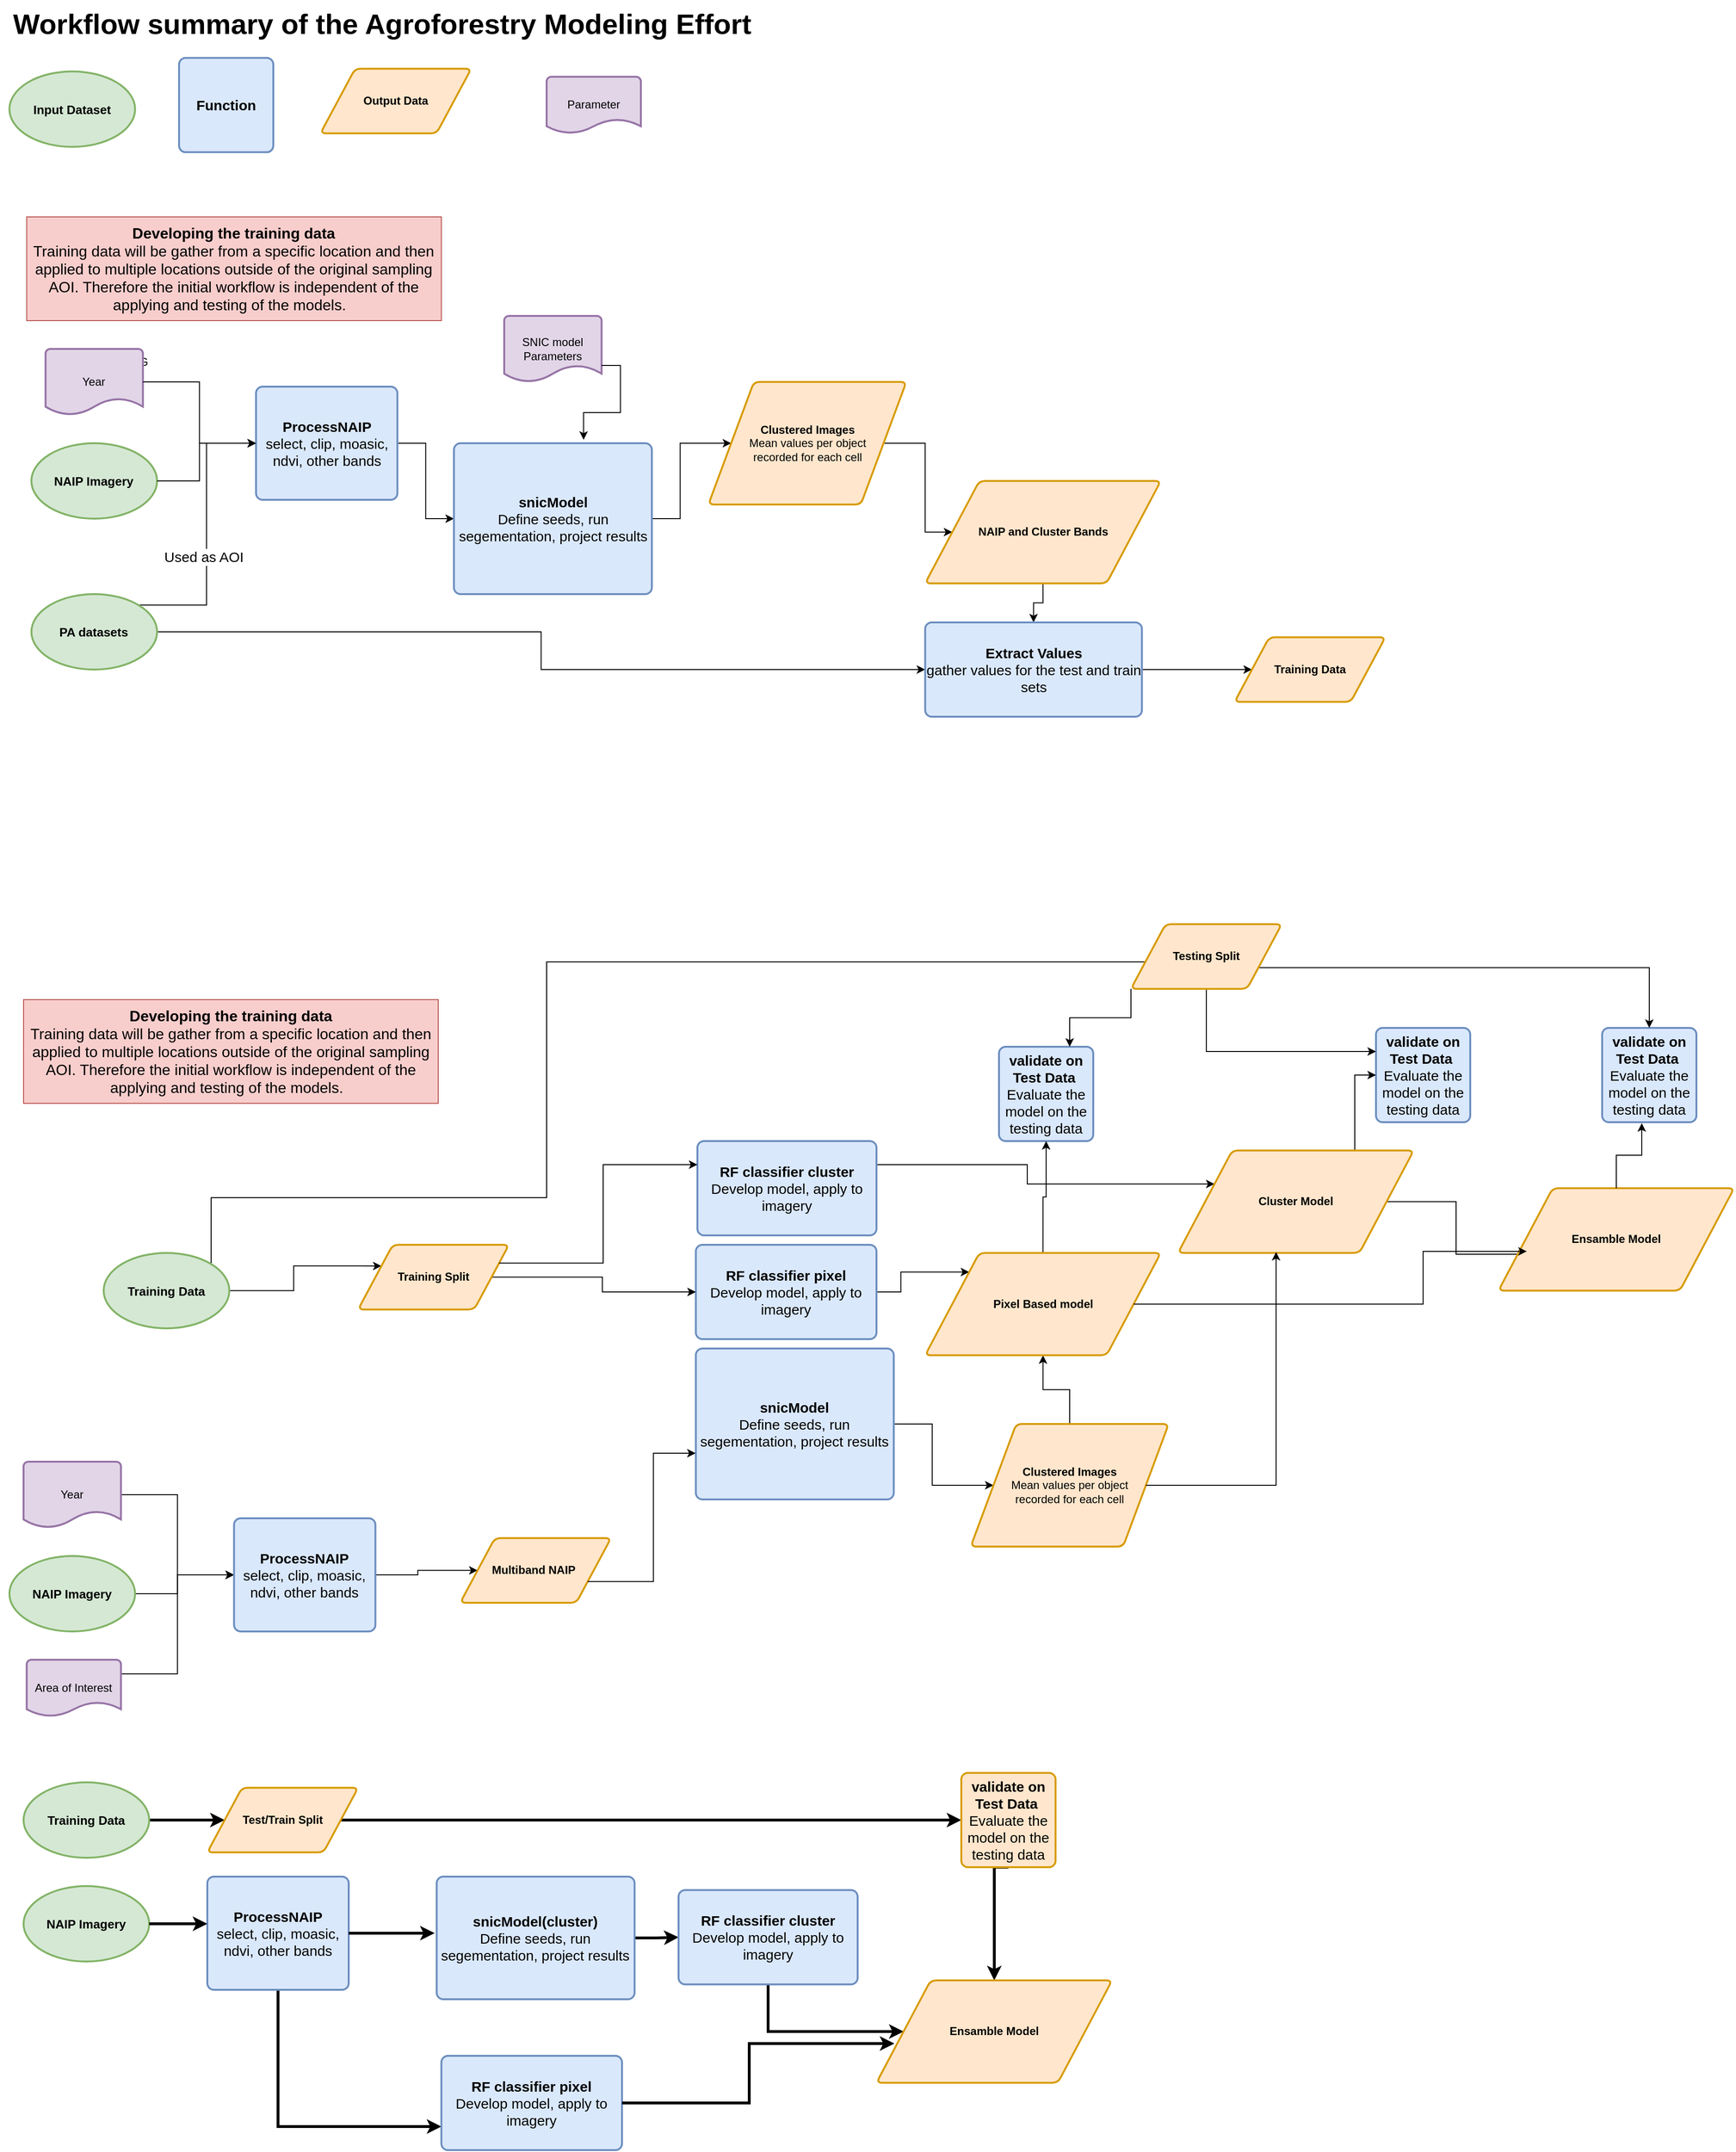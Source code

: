 <mxfile version="22.1.2" type="device">
  <diagram name="Page-1" id="ru0vsOrcMmmFmGAPN0gL">
    <mxGraphModel dx="2954" dy="1204" grid="1" gridSize="10" guides="1" tooltips="1" connect="1" arrows="1" fold="1" page="1" pageScale="1" pageWidth="1700" pageHeight="1100" math="0" shadow="0">
      <root>
        <mxCell id="0" />
        <mxCell id="1" parent="0" />
        <mxCell id="_angMufh-uXH8s0b8wE8-1" value="Input Dataset" style="strokeWidth=2;html=1;shape=mxgraph.flowchart.start_1;whiteSpace=wrap;fontSize=13;fontStyle=1;fillColor=#d5e8d4;strokeColor=#82b366;" parent="1" vertex="1">
          <mxGeometry x="30" y="115.72" width="133.33" height="80" as="geometry" />
        </mxCell>
        <mxCell id="_angMufh-uXH8s0b8wE8-2" value="&lt;b style=&quot;font-size: 30px;&quot;&gt;Workflow summary of the Agroforestry Modeling Effort&lt;br&gt;&lt;/b&gt;" style="text;html=1;align=center;verticalAlign=middle;resizable=0;points=[];autosize=1;strokeColor=none;fillColor=none;" parent="1" vertex="1">
          <mxGeometry x="20" y="40" width="810" height="50" as="geometry" />
        </mxCell>
        <mxCell id="_angMufh-uXH8s0b8wE8-4" value="Output Data&lt;br&gt;" style="shape=parallelogram;html=1;strokeWidth=2;perimeter=parallelogramPerimeter;whiteSpace=wrap;rounded=1;arcSize=12;size=0.23;fontStyle=1;fillColor=#ffe6cc;strokeColor=#d79b00;" parent="1" vertex="1">
          <mxGeometry x="360" y="112.86" width="160" height="68.57" as="geometry" />
        </mxCell>
        <mxCell id="_angMufh-uXH8s0b8wE8-6" value="&lt;b&gt;&lt;font style=&quot;font-size: 15px;&quot;&gt;Function&lt;/font&gt;&lt;/b&gt;" style="rounded=1;whiteSpace=wrap;html=1;absoluteArcSize=1;arcSize=14;strokeWidth=2;fillColor=#dae8fc;strokeColor=#6c8ebf;" parent="1" vertex="1">
          <mxGeometry x="210" y="101.43" width="100" height="100" as="geometry" />
        </mxCell>
        <mxCell id="_angMufh-uXH8s0b8wE8-9" value="Parameter" style="strokeWidth=2;html=1;shape=mxgraph.flowchart.document2;whiteSpace=wrap;size=0.25;fillColor=#e1d5e7;strokeColor=#9673a6;" parent="1" vertex="1">
          <mxGeometry x="600" y="121.43" width="100" height="60" as="geometry" />
        </mxCell>
        <mxCell id="iq7f8JGCRkE5DKr1awx2-1" value="&lt;font style=&quot;font-size: 16px;&quot;&gt;&lt;b&gt;Developing the training data&lt;/b&gt;&lt;br&gt;Training data will be gather from a specific location and then applied to multiple locations outside of the original sampling AOI. Therefore the initial workflow is independent of the applying and testing of the models.&amp;nbsp;&amp;nbsp;&lt;br&gt;&lt;/font&gt;" style="rounded=0;whiteSpace=wrap;html=1;fillColor=#f8cecc;strokeColor=#b85450;" parent="1" vertex="1">
          <mxGeometry x="48.33" y="270" width="440" height="110" as="geometry" />
        </mxCell>
        <mxCell id="iq7f8JGCRkE5DKr1awx2-8" value="G" style="group" parent="1" vertex="1" connectable="0">
          <mxGeometry x="53.33" y="410" width="238.33" height="300" as="geometry" />
        </mxCell>
        <mxCell id="iq7f8JGCRkE5DKr1awx2-3" value="NAIP Imagery" style="strokeWidth=2;html=1;shape=mxgraph.flowchart.start_1;whiteSpace=wrap;fontSize=13;fontStyle=1;fillColor=#d5e8d4;strokeColor=#82b366;" parent="iq7f8JGCRkE5DKr1awx2-8" vertex="1">
          <mxGeometry y="100" width="133.33" height="80" as="geometry" />
        </mxCell>
        <mxCell id="iq7f8JGCRkE5DKr1awx2-5" value="Year" style="strokeWidth=2;html=1;shape=mxgraph.flowchart.document2;whiteSpace=wrap;size=0.25;fillColor=#e1d5e7;strokeColor=#9673a6;" parent="iq7f8JGCRkE5DKr1awx2-8" vertex="1">
          <mxGeometry x="15.0" width="103.33" height="70" as="geometry" />
        </mxCell>
        <mxCell id="iq7f8JGCRkE5DKr1awx2-15" style="edgeStyle=orthogonalEdgeStyle;rounded=0;orthogonalLoop=1;jettySize=auto;html=1;exitX=1;exitY=0.5;exitDx=0;exitDy=0;exitPerimeter=0;entryX=0;entryY=0.5;entryDx=0;entryDy=0;" parent="1" source="iq7f8JGCRkE5DKr1awx2-13" target="iq7f8JGCRkE5DKr1awx2-27" edge="1">
          <mxGeometry relative="1" as="geometry">
            <mxPoint x="292.3" y="716.29" as="targetPoint" />
          </mxGeometry>
        </mxCell>
        <mxCell id="iq7f8JGCRkE5DKr1awx2-18" style="edgeStyle=orthogonalEdgeStyle;rounded=0;orthogonalLoop=1;jettySize=auto;html=1;exitX=0.855;exitY=0.145;exitDx=0;exitDy=0;exitPerimeter=0;entryX=0;entryY=0.5;entryDx=0;entryDy=0;" parent="1" source="iq7f8JGCRkE5DKr1awx2-13" target="iq7f8JGCRkE5DKr1awx2-17" edge="1">
          <mxGeometry relative="1" as="geometry" />
        </mxCell>
        <mxCell id="iq7f8JGCRkE5DKr1awx2-19" value="&lt;font style=&quot;font-size: 15px;&quot;&gt;Used as AOI&lt;/font&gt;" style="edgeLabel;html=1;align=center;verticalAlign=middle;resizable=0;points=[];" parent="iq7f8JGCRkE5DKr1awx2-18" vertex="1" connectable="0">
          <mxGeometry x="-0.166" y="2" relative="1" as="geometry">
            <mxPoint x="-1" as="offset" />
          </mxGeometry>
        </mxCell>
        <mxCell id="iq7f8JGCRkE5DKr1awx2-13" value="PA datasets" style="strokeWidth=2;html=1;shape=mxgraph.flowchart.start_1;whiteSpace=wrap;fontSize=13;fontStyle=1;fillColor=#d5e8d4;strokeColor=#82b366;" parent="1" vertex="1">
          <mxGeometry x="53.33" y="670" width="133.33" height="80" as="geometry" />
        </mxCell>
        <mxCell id="iq7f8JGCRkE5DKr1awx2-23" style="edgeStyle=orthogonalEdgeStyle;rounded=0;orthogonalLoop=1;jettySize=auto;html=1;exitX=1;exitY=0.5;exitDx=0;exitDy=0;entryX=0;entryY=0.5;entryDx=0;entryDy=0;" parent="1" source="iq7f8JGCRkE5DKr1awx2-17" target="iq7f8JGCRkE5DKr1awx2-21" edge="1">
          <mxGeometry relative="1" as="geometry" />
        </mxCell>
        <mxCell id="iq7f8JGCRkE5DKr1awx2-17" value="&lt;font style=&quot;font-size: 15px;&quot;&gt;&lt;b&gt;ProcessNAIP&lt;/b&gt;&lt;br&gt;select, clip, moasic, ndvi, other bands&lt;br&gt;&lt;/font&gt;" style="rounded=1;whiteSpace=wrap;html=1;absoluteArcSize=1;arcSize=14;strokeWidth=2;fillColor=#dae8fc;strokeColor=#6c8ebf;" parent="1" vertex="1">
          <mxGeometry x="291.66" y="450" width="150" height="120" as="geometry" />
        </mxCell>
        <mxCell id="iq7f8JGCRkE5DKr1awx2-4" style="edgeStyle=orthogonalEdgeStyle;rounded=0;orthogonalLoop=1;jettySize=auto;html=1;exitX=1;exitY=0.5;exitDx=0;exitDy=0;exitPerimeter=0;entryX=0;entryY=0.5;entryDx=0;entryDy=0;" parent="1" source="iq7f8JGCRkE5DKr1awx2-5" target="iq7f8JGCRkE5DKr1awx2-17" edge="1">
          <mxGeometry relative="1" as="geometry">
            <mxPoint x="291.66" y="530" as="targetPoint" />
          </mxGeometry>
        </mxCell>
        <mxCell id="iq7f8JGCRkE5DKr1awx2-2" style="edgeStyle=orthogonalEdgeStyle;rounded=0;orthogonalLoop=1;jettySize=auto;html=1;exitX=1;exitY=0.5;exitDx=0;exitDy=0;exitPerimeter=0;entryX=0;entryY=0.5;entryDx=0;entryDy=0;" parent="1" source="iq7f8JGCRkE5DKr1awx2-3" target="iq7f8JGCRkE5DKr1awx2-17" edge="1">
          <mxGeometry relative="1" as="geometry">
            <Array as="points">
              <mxPoint x="231.66" y="550" />
              <mxPoint x="231.66" y="510" />
            </Array>
            <mxPoint x="291.66" y="530" as="targetPoint" />
          </mxGeometry>
        </mxCell>
        <mxCell id="iq7f8JGCRkE5DKr1awx2-20" style="edgeStyle=orthogonalEdgeStyle;rounded=0;orthogonalLoop=1;jettySize=auto;html=1;exitX=1;exitY=0.5;exitDx=0;exitDy=0;" parent="1" source="iq7f8JGCRkE5DKr1awx2-21" target="iq7f8JGCRkE5DKr1awx2-22" edge="1">
          <mxGeometry relative="1" as="geometry" />
        </mxCell>
        <mxCell id="iq7f8JGCRkE5DKr1awx2-21" value="&lt;font style=&quot;font-size: 15px;&quot;&gt;&lt;b&gt;snicModel&lt;/b&gt;&lt;br&gt;Define seeds, run segementation, project results&lt;br&gt;&lt;/font&gt;" style="rounded=1;whiteSpace=wrap;html=1;absoluteArcSize=1;arcSize=14;strokeWidth=2;fillColor=#dae8fc;strokeColor=#6c8ebf;" parent="1" vertex="1">
          <mxGeometry x="501.66" y="510" width="210" height="160" as="geometry" />
        </mxCell>
        <mxCell id="iq7f8JGCRkE5DKr1awx2-26" style="edgeStyle=orthogonalEdgeStyle;rounded=0;orthogonalLoop=1;jettySize=auto;html=1;exitX=1;exitY=0.5;exitDx=0;exitDy=0;entryX=0;entryY=0.5;entryDx=0;entryDy=0;" parent="1" source="iq7f8JGCRkE5DKr1awx2-22" target="iq7f8JGCRkE5DKr1awx2-24" edge="1">
          <mxGeometry relative="1" as="geometry">
            <Array as="points">
              <mxPoint x="1001.66" y="510" />
              <mxPoint x="1001.66" y="604" />
            </Array>
          </mxGeometry>
        </mxCell>
        <mxCell id="iq7f8JGCRkE5DKr1awx2-22" value="Clustered Images&lt;br&gt;&lt;span style=&quot;font-weight: normal;&quot;&gt;Mean values per object &lt;br&gt;recorded for each cell&lt;/span&gt;" style="shape=parallelogram;html=1;strokeWidth=2;perimeter=parallelogramPerimeter;whiteSpace=wrap;rounded=1;arcSize=12;size=0.23;fontStyle=1;fillColor=#ffe6cc;strokeColor=#d79b00;" parent="1" vertex="1">
          <mxGeometry x="771.66" y="445" width="210" height="130" as="geometry" />
        </mxCell>
        <mxCell id="iq7f8JGCRkE5DKr1awx2-28" style="edgeStyle=orthogonalEdgeStyle;rounded=0;orthogonalLoop=1;jettySize=auto;html=1;exitX=0.5;exitY=1;exitDx=0;exitDy=0;entryX=0.5;entryY=0;entryDx=0;entryDy=0;" parent="1" source="iq7f8JGCRkE5DKr1awx2-24" target="iq7f8JGCRkE5DKr1awx2-27" edge="1">
          <mxGeometry relative="1" as="geometry" />
        </mxCell>
        <mxCell id="iq7f8JGCRkE5DKr1awx2-24" value="NAIP and Cluster Bands" style="shape=parallelogram;html=1;strokeWidth=2;perimeter=parallelogramPerimeter;whiteSpace=wrap;rounded=1;arcSize=12;size=0.23;fontStyle=1;fillColor=#ffe6cc;strokeColor=#d79b00;" parent="1" vertex="1">
          <mxGeometry x="1001.66" y="550" width="250" height="108.57" as="geometry" />
        </mxCell>
        <mxCell id="iq7f8JGCRkE5DKr1awx2-82" style="edgeStyle=orthogonalEdgeStyle;rounded=0;orthogonalLoop=1;jettySize=auto;html=1;exitX=1;exitY=0.5;exitDx=0;exitDy=0;entryX=0;entryY=0.5;entryDx=0;entryDy=0;" parent="1" source="iq7f8JGCRkE5DKr1awx2-27" target="iq7f8JGCRkE5DKr1awx2-81" edge="1">
          <mxGeometry relative="1" as="geometry" />
        </mxCell>
        <mxCell id="iq7f8JGCRkE5DKr1awx2-27" value="&lt;font style=&quot;font-size: 15px;&quot;&gt;&lt;b&gt;Extract Values&lt;/b&gt;&lt;br&gt;gather values for the test and train sets&lt;br&gt;&lt;/font&gt;" style="rounded=1;whiteSpace=wrap;html=1;absoluteArcSize=1;arcSize=14;strokeWidth=2;fillColor=#dae8fc;strokeColor=#6c8ebf;" parent="1" vertex="1">
          <mxGeometry x="1001.66" y="700" width="230" height="100" as="geometry" />
        </mxCell>
        <mxCell id="iq7f8JGCRkE5DKr1awx2-31" value="SNIC model Parameters" style="strokeWidth=2;html=1;shape=mxgraph.flowchart.document2;whiteSpace=wrap;size=0.25;fillColor=#e1d5e7;strokeColor=#9673a6;" parent="1" vertex="1">
          <mxGeometry x="554.99" y="375" width="103.33" height="70" as="geometry" />
        </mxCell>
        <mxCell id="iq7f8JGCRkE5DKr1awx2-32" style="edgeStyle=orthogonalEdgeStyle;rounded=0;orthogonalLoop=1;jettySize=auto;html=1;exitX=1;exitY=0.75;exitDx=0;exitDy=0;exitPerimeter=0;entryX=0.655;entryY=-0.023;entryDx=0;entryDy=0;entryPerimeter=0;" parent="1" source="iq7f8JGCRkE5DKr1awx2-31" target="iq7f8JGCRkE5DKr1awx2-21" edge="1">
          <mxGeometry relative="1" as="geometry" />
        </mxCell>
        <mxCell id="iq7f8JGCRkE5DKr1awx2-33" style="edgeStyle=orthogonalEdgeStyle;rounded=0;orthogonalLoop=1;jettySize=auto;html=1;exitX=1;exitY=0.5;exitDx=0;exitDy=0;exitPerimeter=0;" parent="1" source="iq7f8JGCRkE5DKr1awx2-34" target="iq7f8JGCRkE5DKr1awx2-40" edge="1">
          <mxGeometry relative="1" as="geometry">
            <Array as="points">
              <mxPoint x="208.33" y="1730" />
              <mxPoint x="208.33" y="1710" />
            </Array>
          </mxGeometry>
        </mxCell>
        <mxCell id="iq7f8JGCRkE5DKr1awx2-34" value="NAIP Imagery" style="strokeWidth=2;html=1;shape=mxgraph.flowchart.start_1;whiteSpace=wrap;fontSize=13;fontStyle=1;fillColor=#d5e8d4;strokeColor=#82b366;" parent="1" vertex="1">
          <mxGeometry x="30.0" y="1690" width="133.33" height="80" as="geometry" />
        </mxCell>
        <mxCell id="iq7f8JGCRkE5DKr1awx2-35" style="edgeStyle=orthogonalEdgeStyle;rounded=0;orthogonalLoop=1;jettySize=auto;html=1;exitX=1;exitY=0.5;exitDx=0;exitDy=0;exitPerimeter=0;entryX=0;entryY=0.5;entryDx=0;entryDy=0;" parent="1" source="iq7f8JGCRkE5DKr1awx2-36" target="iq7f8JGCRkE5DKr1awx2-40" edge="1">
          <mxGeometry relative="1" as="geometry" />
        </mxCell>
        <mxCell id="iq7f8JGCRkE5DKr1awx2-36" value="Year" style="strokeWidth=2;html=1;shape=mxgraph.flowchart.document2;whiteSpace=wrap;size=0.25;fillColor=#e1d5e7;strokeColor=#9673a6;" parent="1" vertex="1">
          <mxGeometry x="45" y="1590" width="103.33" height="70" as="geometry" />
        </mxCell>
        <mxCell id="iq7f8JGCRkE5DKr1awx2-37" style="edgeStyle=orthogonalEdgeStyle;rounded=0;orthogonalLoop=1;jettySize=auto;html=1;exitX=1;exitY=0.25;exitDx=0;exitDy=0;exitPerimeter=0;entryX=0;entryY=0.5;entryDx=0;entryDy=0;" parent="1" source="iq7f8JGCRkE5DKr1awx2-38" target="iq7f8JGCRkE5DKr1awx2-40" edge="1">
          <mxGeometry relative="1" as="geometry" />
        </mxCell>
        <mxCell id="iq7f8JGCRkE5DKr1awx2-38" value="Area of Interest" style="strokeWidth=2;html=1;shape=mxgraph.flowchart.document2;whiteSpace=wrap;size=0.25;fillColor=#e1d5e7;strokeColor=#9673a6;" parent="1" vertex="1">
          <mxGeometry x="48.33" y="1800" width="100" height="60" as="geometry" />
        </mxCell>
        <mxCell id="iq7f8JGCRkE5DKr1awx2-39" style="edgeStyle=orthogonalEdgeStyle;rounded=0;orthogonalLoop=1;jettySize=auto;html=1;exitX=1;exitY=0.5;exitDx=0;exitDy=0;" parent="1" source="iq7f8JGCRkE5DKr1awx2-40" target="iq7f8JGCRkE5DKr1awx2-49" edge="1">
          <mxGeometry relative="1" as="geometry" />
        </mxCell>
        <mxCell id="iq7f8JGCRkE5DKr1awx2-40" value="&lt;font style=&quot;font-size: 15px;&quot;&gt;&lt;b&gt;ProcessNAIP&lt;/b&gt;&lt;br&gt;select, clip, moasic, ndvi, other bands&lt;br&gt;&lt;/font&gt;" style="rounded=1;whiteSpace=wrap;html=1;absoluteArcSize=1;arcSize=14;strokeWidth=2;fillColor=#dae8fc;strokeColor=#6c8ebf;" parent="1" vertex="1">
          <mxGeometry x="268.33" y="1650" width="150" height="120" as="geometry" />
        </mxCell>
        <mxCell id="iq7f8JGCRkE5DKr1awx2-49" value="Multiband NAIP&amp;nbsp;" style="shape=parallelogram;html=1;strokeWidth=2;perimeter=parallelogramPerimeter;whiteSpace=wrap;rounded=1;arcSize=12;size=0.23;fontStyle=1;fillColor=#ffe6cc;strokeColor=#d79b00;" parent="1" vertex="1">
          <mxGeometry x="508.33" y="1671" width="160" height="68.57" as="geometry" />
        </mxCell>
        <mxCell id="iq7f8JGCRkE5DKr1awx2-50" style="edgeStyle=orthogonalEdgeStyle;rounded=0;orthogonalLoop=1;jettySize=auto;html=1;exitX=1;exitY=0.5;exitDx=0;exitDy=0;" parent="1" source="iq7f8JGCRkE5DKr1awx2-51" target="iq7f8JGCRkE5DKr1awx2-54" edge="1">
          <mxGeometry relative="1" as="geometry" />
        </mxCell>
        <mxCell id="iq7f8JGCRkE5DKr1awx2-51" value="&lt;font style=&quot;font-size: 15px;&quot;&gt;&lt;b&gt;snicModel&lt;/b&gt;&lt;br&gt;Define seeds, run segementation, project results&lt;br&gt;&lt;/font&gt;" style="rounded=1;whiteSpace=wrap;html=1;absoluteArcSize=1;arcSize=14;strokeWidth=2;fillColor=#dae8fc;strokeColor=#6c8ebf;" parent="1" vertex="1">
          <mxGeometry x="758.33" y="1470" width="210" height="160" as="geometry" />
        </mxCell>
        <mxCell id="iq7f8JGCRkE5DKr1awx2-52" style="edgeStyle=orthogonalEdgeStyle;rounded=0;orthogonalLoop=1;jettySize=auto;html=1;exitX=1;exitY=0.75;exitDx=0;exitDy=0;entryX=-0.001;entryY=0.694;entryDx=0;entryDy=0;entryPerimeter=0;" parent="1" source="iq7f8JGCRkE5DKr1awx2-49" target="iq7f8JGCRkE5DKr1awx2-51" edge="1">
          <mxGeometry relative="1" as="geometry" />
        </mxCell>
        <mxCell id="bEsAVYLafdhDXo3rLlMK-29" style="edgeStyle=orthogonalEdgeStyle;rounded=0;orthogonalLoop=1;jettySize=auto;html=1;exitX=0.5;exitY=0;exitDx=0;exitDy=0;" parent="1" source="iq7f8JGCRkE5DKr1awx2-54" target="bEsAVYLafdhDXo3rLlMK-3" edge="1">
          <mxGeometry relative="1" as="geometry" />
        </mxCell>
        <mxCell id="iq7f8JGCRkE5DKr1awx2-54" value="Clustered Images&lt;br&gt;&lt;span style=&quot;font-weight: normal;&quot;&gt;Mean values per object &lt;br&gt;recorded for each cell&lt;/span&gt;" style="shape=parallelogram;html=1;strokeWidth=2;perimeter=parallelogramPerimeter;whiteSpace=wrap;rounded=1;arcSize=12;size=0.23;fontStyle=1;fillColor=#ffe6cc;strokeColor=#d79b00;" parent="1" vertex="1">
          <mxGeometry x="1050" y="1550" width="210" height="130" as="geometry" />
        </mxCell>
        <mxCell id="bEsAVYLafdhDXo3rLlMK-7" style="edgeStyle=orthogonalEdgeStyle;rounded=0;orthogonalLoop=1;jettySize=auto;html=1;exitX=1;exitY=0.25;exitDx=0;exitDy=0;entryX=0;entryY=0.25;entryDx=0;entryDy=0;" parent="1" source="iq7f8JGCRkE5DKr1awx2-66" target="bEsAVYLafdhDXo3rLlMK-2" edge="1">
          <mxGeometry relative="1" as="geometry" />
        </mxCell>
        <mxCell id="iq7f8JGCRkE5DKr1awx2-66" value="&lt;font style=&quot;font-size: 15px;&quot;&gt;&lt;b&gt;RF classifier cluster&lt;/b&gt;&lt;br&gt;Develop model, apply to imagery&lt;br&gt;&lt;/font&gt;" style="rounded=1;whiteSpace=wrap;html=1;absoluteArcSize=1;arcSize=14;strokeWidth=2;fillColor=#dae8fc;strokeColor=#6c8ebf;" parent="1" vertex="1">
          <mxGeometry x="760" y="1250" width="190" height="100" as="geometry" />
        </mxCell>
        <mxCell id="iq7f8JGCRkE5DKr1awx2-77" value="&lt;font style=&quot;font-size: 15px;&quot;&gt;&lt;b&gt;validate on Test Data&amp;nbsp;&lt;br&gt;&lt;/b&gt;Evaluate the model on the testing data&lt;br&gt;&lt;/font&gt;" style="rounded=1;whiteSpace=wrap;html=1;absoluteArcSize=1;arcSize=14;strokeWidth=2;fillColor=#dae8fc;strokeColor=#6c8ebf;" parent="1" vertex="1">
          <mxGeometry x="1480" y="1130" width="100" height="100" as="geometry" />
        </mxCell>
        <mxCell id="iq7f8JGCRkE5DKr1awx2-80" value="&lt;font style=&quot;font-size: 16px;&quot;&gt;&lt;b&gt;Developing the training data&lt;/b&gt;&lt;br&gt;Training data will be gather from a specific location and then applied to multiple locations outside of the original sampling AOI. Therefore the initial workflow is independent of the applying and testing of the models.&amp;nbsp;&amp;nbsp;&lt;br&gt;&lt;/font&gt;" style="rounded=0;whiteSpace=wrap;html=1;fillColor=#f8cecc;strokeColor=#b85450;" parent="1" vertex="1">
          <mxGeometry x="45" y="1100" width="440" height="110" as="geometry" />
        </mxCell>
        <mxCell id="iq7f8JGCRkE5DKr1awx2-81" value="Training Data" style="shape=parallelogram;html=1;strokeWidth=2;perimeter=parallelogramPerimeter;whiteSpace=wrap;rounded=1;arcSize=12;size=0.23;fontStyle=1;fillColor=#ffe6cc;strokeColor=#d79b00;" parent="1" vertex="1">
          <mxGeometry x="1330" y="715.71" width="160" height="68.57" as="geometry" />
        </mxCell>
        <mxCell id="bEsAVYLafdhDXo3rLlMK-12" style="edgeStyle=orthogonalEdgeStyle;rounded=0;orthogonalLoop=1;jettySize=auto;html=1;exitX=0.75;exitY=0;exitDx=0;exitDy=0;entryX=0;entryY=0.5;entryDx=0;entryDy=0;" parent="1" source="bEsAVYLafdhDXo3rLlMK-2" target="iq7f8JGCRkE5DKr1awx2-77" edge="1">
          <mxGeometry relative="1" as="geometry" />
        </mxCell>
        <mxCell id="bEsAVYLafdhDXo3rLlMK-9" style="edgeStyle=orthogonalEdgeStyle;rounded=0;orthogonalLoop=1;jettySize=auto;html=1;exitX=1;exitY=0.5;exitDx=0;exitDy=0;" parent="1" source="bEsAVYLafdhDXo3rLlMK-2" edge="1">
          <mxGeometry relative="1" as="geometry">
            <mxPoint x="1640" y="1370" as="targetPoint" />
            <Array as="points">
              <mxPoint x="1565" y="1314" />
              <mxPoint x="1565" y="1370" />
              <mxPoint x="1626" y="1370" />
            </Array>
          </mxGeometry>
        </mxCell>
        <mxCell id="bEsAVYLafdhDXo3rLlMK-4" value="&lt;font style=&quot;font-size: 15px;&quot;&gt;&lt;b&gt;validate on Test Data&amp;nbsp;&lt;br&gt;&lt;/b&gt;Evaluate the model on the testing data&lt;br&gt;&lt;/font&gt;" style="rounded=1;whiteSpace=wrap;html=1;absoluteArcSize=1;arcSize=14;strokeWidth=2;fillColor=#dae8fc;strokeColor=#6c8ebf;" parent="1" vertex="1">
          <mxGeometry x="1080" y="1150" width="100" height="100" as="geometry" />
        </mxCell>
        <mxCell id="bEsAVYLafdhDXo3rLlMK-5" value="Ensamble Model" style="shape=parallelogram;html=1;strokeWidth=2;perimeter=parallelogramPerimeter;whiteSpace=wrap;rounded=1;arcSize=12;size=0.23;fontStyle=1;fillColor=#ffe6cc;strokeColor=#d79b00;" parent="1" vertex="1">
          <mxGeometry x="1610" y="1300" width="250" height="108.57" as="geometry" />
        </mxCell>
        <mxCell id="bEsAVYLafdhDXo3rLlMK-6" value="&lt;font style=&quot;font-size: 15px;&quot;&gt;&lt;b&gt;validate on Test Data&amp;nbsp;&lt;br&gt;&lt;/b&gt;Evaluate the model on the testing data&lt;br&gt;&lt;/font&gt;" style="rounded=1;whiteSpace=wrap;html=1;absoluteArcSize=1;arcSize=14;strokeWidth=2;fillColor=#dae8fc;strokeColor=#6c8ebf;" parent="1" vertex="1">
          <mxGeometry x="1720" y="1130" width="100" height="100" as="geometry" />
        </mxCell>
        <mxCell id="bEsAVYLafdhDXo3rLlMK-13" style="edgeStyle=orthogonalEdgeStyle;rounded=0;orthogonalLoop=1;jettySize=auto;html=1;exitX=0.5;exitY=0;exitDx=0;exitDy=0;entryX=0.42;entryY=1.01;entryDx=0;entryDy=0;entryPerimeter=0;" parent="1" source="bEsAVYLafdhDXo3rLlMK-5" target="bEsAVYLafdhDXo3rLlMK-6" edge="1">
          <mxGeometry relative="1" as="geometry" />
        </mxCell>
        <mxCell id="bEsAVYLafdhDXo3rLlMK-21" style="edgeStyle=orthogonalEdgeStyle;rounded=0;orthogonalLoop=1;jettySize=auto;html=1;exitX=1;exitY=0.5;exitDx=0;exitDy=0;entryX=0;entryY=0;entryDx=0;entryDy=0;" parent="1" source="bEsAVYLafdhDXo3rLlMK-16" target="bEsAVYLafdhDXo3rLlMK-3" edge="1">
          <mxGeometry relative="1" as="geometry" />
        </mxCell>
        <mxCell id="bEsAVYLafdhDXo3rLlMK-16" value="&lt;font style=&quot;font-size: 15px;&quot;&gt;&lt;b&gt;RF classifier pixel&lt;/b&gt;&lt;br&gt;Develop model, apply to imagery&lt;br&gt;&lt;/font&gt;" style="rounded=1;whiteSpace=wrap;html=1;absoluteArcSize=1;arcSize=14;strokeWidth=2;fillColor=#dae8fc;strokeColor=#6c8ebf;" parent="1" vertex="1">
          <mxGeometry x="758.33" y="1360" width="191.67" height="100" as="geometry" />
        </mxCell>
        <mxCell id="bEsAVYLafdhDXo3rLlMK-23" style="edgeStyle=orthogonalEdgeStyle;rounded=0;orthogonalLoop=1;jettySize=auto;html=1;exitX=1;exitY=0.5;exitDx=0;exitDy=0;exitPerimeter=0;entryX=0;entryY=0.25;entryDx=0;entryDy=0;" parent="1" source="bEsAVYLafdhDXo3rLlMK-17" target="bEsAVYLafdhDXo3rLlMK-18" edge="1">
          <mxGeometry relative="1" as="geometry" />
        </mxCell>
        <mxCell id="bEsAVYLafdhDXo3rLlMK-25" style="edgeStyle=orthogonalEdgeStyle;rounded=0;orthogonalLoop=1;jettySize=auto;html=1;exitX=0.855;exitY=0.145;exitDx=0;exitDy=0;exitPerimeter=0;entryX=0;entryY=0.5;entryDx=0;entryDy=0;" parent="1" source="bEsAVYLafdhDXo3rLlMK-17" target="bEsAVYLafdhDXo3rLlMK-24" edge="1">
          <mxGeometry relative="1" as="geometry">
            <Array as="points">
              <mxPoint x="244" y="1310" />
              <mxPoint x="600" y="1310" />
              <mxPoint x="600" y="1060" />
              <mxPoint x="1238" y="1060" />
            </Array>
          </mxGeometry>
        </mxCell>
        <mxCell id="bEsAVYLafdhDXo3rLlMK-17" value="Training Data&lt;br&gt;" style="strokeWidth=2;html=1;shape=mxgraph.flowchart.start_1;whiteSpace=wrap;fontSize=13;fontStyle=1;fillColor=#d5e8d4;strokeColor=#82b366;" parent="1" vertex="1">
          <mxGeometry x="130" y="1368.57" width="133.33" height="80" as="geometry" />
        </mxCell>
        <mxCell id="bEsAVYLafdhDXo3rLlMK-20" value="" style="edgeStyle=orthogonalEdgeStyle;rounded=0;orthogonalLoop=1;jettySize=auto;html=1;entryX=0;entryY=0.5;entryDx=0;entryDy=0;" parent="1" source="bEsAVYLafdhDXo3rLlMK-18" target="bEsAVYLafdhDXo3rLlMK-16" edge="1">
          <mxGeometry relative="1" as="geometry">
            <mxPoint x="660" y="1394.285" as="targetPoint" />
          </mxGeometry>
        </mxCell>
        <mxCell id="bEsAVYLafdhDXo3rLlMK-18" value="Training Split" style="shape=parallelogram;html=1;strokeWidth=2;perimeter=parallelogramPerimeter;whiteSpace=wrap;rounded=1;arcSize=12;size=0.23;fontStyle=1;fillColor=#ffe6cc;strokeColor=#d79b00;" parent="1" vertex="1">
          <mxGeometry x="400.0" y="1360" width="160" height="68.57" as="geometry" />
        </mxCell>
        <mxCell id="bEsAVYLafdhDXo3rLlMK-22" style="edgeStyle=orthogonalEdgeStyle;rounded=0;orthogonalLoop=1;jettySize=auto;html=1;exitX=1;exitY=0.25;exitDx=0;exitDy=0;entryX=0;entryY=0.25;entryDx=0;entryDy=0;" parent="1" source="bEsAVYLafdhDXo3rLlMK-18" target="iq7f8JGCRkE5DKr1awx2-66" edge="1">
          <mxGeometry relative="1" as="geometry" />
        </mxCell>
        <mxCell id="bEsAVYLafdhDXo3rLlMK-32" style="edgeStyle=orthogonalEdgeStyle;rounded=0;orthogonalLoop=1;jettySize=auto;html=1;exitX=0;exitY=1;exitDx=0;exitDy=0;entryX=0.75;entryY=0;entryDx=0;entryDy=0;" parent="1" source="bEsAVYLafdhDXo3rLlMK-24" target="bEsAVYLafdhDXo3rLlMK-4" edge="1">
          <mxGeometry relative="1" as="geometry" />
        </mxCell>
        <mxCell id="bEsAVYLafdhDXo3rLlMK-33" style="edgeStyle=orthogonalEdgeStyle;rounded=0;orthogonalLoop=1;jettySize=auto;html=1;exitX=0.5;exitY=1;exitDx=0;exitDy=0;entryX=0;entryY=0.25;entryDx=0;entryDy=0;" parent="1" source="bEsAVYLafdhDXo3rLlMK-24" target="iq7f8JGCRkE5DKr1awx2-77" edge="1">
          <mxGeometry relative="1" as="geometry" />
        </mxCell>
        <mxCell id="bEsAVYLafdhDXo3rLlMK-34" style="edgeStyle=orthogonalEdgeStyle;rounded=0;orthogonalLoop=1;jettySize=auto;html=1;exitX=1;exitY=0.75;exitDx=0;exitDy=0;entryX=0.5;entryY=0;entryDx=0;entryDy=0;" parent="1" source="bEsAVYLafdhDXo3rLlMK-24" target="bEsAVYLafdhDXo3rLlMK-6" edge="1">
          <mxGeometry relative="1" as="geometry" />
        </mxCell>
        <mxCell id="bEsAVYLafdhDXo3rLlMK-24" value="Testing Split" style="shape=parallelogram;html=1;strokeWidth=2;perimeter=parallelogramPerimeter;whiteSpace=wrap;rounded=1;arcSize=12;size=0.23;fontStyle=1;fillColor=#ffe6cc;strokeColor=#d79b00;" parent="1" vertex="1">
          <mxGeometry x="1220" y="1020" width="160" height="68.57" as="geometry" />
        </mxCell>
        <mxCell id="bEsAVYLafdhDXo3rLlMK-27" style="edgeStyle=orthogonalEdgeStyle;rounded=0;orthogonalLoop=1;jettySize=auto;html=1;exitX=0.5;exitY=0;exitDx=0;exitDy=0;entryX=0.5;entryY=1;entryDx=0;entryDy=0;" parent="1" source="bEsAVYLafdhDXo3rLlMK-3" target="bEsAVYLafdhDXo3rLlMK-4" edge="1">
          <mxGeometry relative="1" as="geometry" />
        </mxCell>
        <mxCell id="bEsAVYLafdhDXo3rLlMK-3" value="Pixel Based model" style="shape=parallelogram;html=1;strokeWidth=2;perimeter=parallelogramPerimeter;whiteSpace=wrap;rounded=1;arcSize=12;size=0.23;fontStyle=1;fillColor=#ffe6cc;strokeColor=#d79b00;" parent="1" vertex="1">
          <mxGeometry x="1001.66" y="1368.57" width="250" height="108.57" as="geometry" />
        </mxCell>
        <mxCell id="bEsAVYLafdhDXo3rLlMK-2" value="Cluster Model" style="shape=parallelogram;html=1;strokeWidth=2;perimeter=parallelogramPerimeter;whiteSpace=wrap;rounded=1;arcSize=12;size=0.23;fontStyle=1;fillColor=#ffe6cc;strokeColor=#d79b00;" parent="1" vertex="1">
          <mxGeometry x="1270" y="1260" width="250" height="108.57" as="geometry" />
        </mxCell>
        <mxCell id="bEsAVYLafdhDXo3rLlMK-30" style="edgeStyle=orthogonalEdgeStyle;rounded=0;orthogonalLoop=1;jettySize=auto;html=1;exitX=1;exitY=0.5;exitDx=0;exitDy=0;entryX=0.416;entryY=0.991;entryDx=0;entryDy=0;entryPerimeter=0;" parent="1" source="iq7f8JGCRkE5DKr1awx2-54" target="bEsAVYLafdhDXo3rLlMK-2" edge="1">
          <mxGeometry relative="1" as="geometry" />
        </mxCell>
        <mxCell id="bEsAVYLafdhDXo3rLlMK-31" style="edgeStyle=orthogonalEdgeStyle;rounded=0;orthogonalLoop=1;jettySize=auto;html=1;exitX=1;exitY=0.5;exitDx=0;exitDy=0;entryX=0.12;entryY=0.617;entryDx=0;entryDy=0;entryPerimeter=0;" parent="1" source="bEsAVYLafdhDXo3rLlMK-3" target="bEsAVYLafdhDXo3rLlMK-5" edge="1">
          <mxGeometry relative="1" as="geometry">
            <Array as="points">
              <mxPoint x="1530" y="1423" />
              <mxPoint x="1530" y="1367" />
            </Array>
          </mxGeometry>
        </mxCell>
        <mxCell id="liSVJQE5td0kBmPYtOs_-1" value="NAIP Imagery" style="strokeWidth=2;html=1;shape=mxgraph.flowchart.start_1;whiteSpace=wrap;fontSize=13;fontStyle=1;fillColor=#d5e8d4;strokeColor=#82b366;" vertex="1" parent="1">
          <mxGeometry x="45.0" y="2040" width="133.33" height="80" as="geometry" />
        </mxCell>
        <mxCell id="liSVJQE5td0kBmPYtOs_-12" style="edgeStyle=orthogonalEdgeStyle;rounded=0;orthogonalLoop=1;jettySize=auto;html=1;exitX=1;exitY=0.5;exitDx=0;exitDy=0;exitPerimeter=0;entryX=0;entryY=0.5;entryDx=0;entryDy=0;strokeWidth=3;" edge="1" parent="1" source="liSVJQE5td0kBmPYtOs_-2" target="liSVJQE5td0kBmPYtOs_-4">
          <mxGeometry relative="1" as="geometry" />
        </mxCell>
        <mxCell id="liSVJQE5td0kBmPYtOs_-2" value="Training Data&lt;br&gt;" style="strokeWidth=2;html=1;shape=mxgraph.flowchart.start_1;whiteSpace=wrap;fontSize=13;fontStyle=1;fillColor=#d5e8d4;strokeColor=#82b366;" vertex="1" parent="1">
          <mxGeometry x="45" y="1930" width="133.33" height="80" as="geometry" />
        </mxCell>
        <mxCell id="liSVJQE5td0kBmPYtOs_-15" style="edgeStyle=orthogonalEdgeStyle;rounded=0;orthogonalLoop=1;jettySize=auto;html=1;exitX=0.5;exitY=1;exitDx=0;exitDy=0;entryX=0;entryY=0.75;entryDx=0;entryDy=0;strokeWidth=3;" edge="1" parent="1" source="liSVJQE5td0kBmPYtOs_-3" target="liSVJQE5td0kBmPYtOs_-6">
          <mxGeometry relative="1" as="geometry" />
        </mxCell>
        <mxCell id="liSVJQE5td0kBmPYtOs_-3" value="&lt;font style=&quot;font-size: 15px;&quot;&gt;&lt;b&gt;ProcessNAIP&lt;/b&gt;&lt;br&gt;select, clip, moasic, ndvi, other bands&lt;br&gt;&lt;/font&gt;" style="rounded=1;whiteSpace=wrap;html=1;absoluteArcSize=1;arcSize=14;strokeWidth=2;fillColor=#dae8fc;strokeColor=#6c8ebf;" vertex="1" parent="1">
          <mxGeometry x="240" y="2030" width="150" height="120" as="geometry" />
        </mxCell>
        <mxCell id="liSVJQE5td0kBmPYtOs_-20" style="edgeStyle=orthogonalEdgeStyle;rounded=0;orthogonalLoop=1;jettySize=auto;html=1;exitX=1;exitY=0.5;exitDx=0;exitDy=0;entryX=0;entryY=0.5;entryDx=0;entryDy=0;strokeWidth=3;" edge="1" parent="1" source="liSVJQE5td0kBmPYtOs_-4" target="liSVJQE5td0kBmPYtOs_-9">
          <mxGeometry relative="1" as="geometry" />
        </mxCell>
        <mxCell id="liSVJQE5td0kBmPYtOs_-4" value="Test/Train Split" style="shape=parallelogram;html=1;strokeWidth=2;perimeter=parallelogramPerimeter;whiteSpace=wrap;rounded=1;arcSize=12;size=0.23;fontStyle=1;fillColor=#ffe6cc;strokeColor=#d79b00;" vertex="1" parent="1">
          <mxGeometry x="240.0" y="1935.72" width="160" height="68.57" as="geometry" />
        </mxCell>
        <mxCell id="liSVJQE5td0kBmPYtOs_-16" style="edgeStyle=orthogonalEdgeStyle;rounded=0;orthogonalLoop=1;jettySize=auto;html=1;exitX=1;exitY=0.5;exitDx=0;exitDy=0;entryX=0;entryY=0.5;entryDx=0;entryDy=0;strokeWidth=3;" edge="1" parent="1" source="liSVJQE5td0kBmPYtOs_-5" target="liSVJQE5td0kBmPYtOs_-7">
          <mxGeometry relative="1" as="geometry" />
        </mxCell>
        <mxCell id="liSVJQE5td0kBmPYtOs_-5" value="&lt;font style=&quot;font-size: 15px;&quot;&gt;&lt;b&gt;snicModel(cluster)&lt;/b&gt;&lt;br&gt;Define seeds, run segementation, project results&lt;br&gt;&lt;/font&gt;" style="rounded=1;whiteSpace=wrap;html=1;absoluteArcSize=1;arcSize=14;strokeWidth=2;fillColor=#dae8fc;strokeColor=#6c8ebf;" vertex="1" parent="1">
          <mxGeometry x="483.33" y="2030" width="210" height="130" as="geometry" />
        </mxCell>
        <mxCell id="liSVJQE5td0kBmPYtOs_-6" value="&lt;font style=&quot;font-size: 15px;&quot;&gt;&lt;b&gt;RF classifier pixel&lt;/b&gt;&lt;br&gt;Develop model, apply to imagery&lt;br&gt;&lt;/font&gt;" style="rounded=1;whiteSpace=wrap;html=1;absoluteArcSize=1;arcSize=14;strokeWidth=2;fillColor=#dae8fc;strokeColor=#6c8ebf;" vertex="1" parent="1">
          <mxGeometry x="488.33" y="2220" width="191.67" height="100" as="geometry" />
        </mxCell>
        <mxCell id="liSVJQE5td0kBmPYtOs_-18" style="edgeStyle=orthogonalEdgeStyle;rounded=0;orthogonalLoop=1;jettySize=auto;html=1;exitX=0.5;exitY=1;exitDx=0;exitDy=0;entryX=0;entryY=0.5;entryDx=0;entryDy=0;strokeWidth=3;" edge="1" parent="1" source="liSVJQE5td0kBmPYtOs_-7" target="liSVJQE5td0kBmPYtOs_-10">
          <mxGeometry relative="1" as="geometry" />
        </mxCell>
        <mxCell id="liSVJQE5td0kBmPYtOs_-7" value="&lt;font style=&quot;font-size: 15px;&quot;&gt;&lt;b&gt;RF classifier cluster&lt;/b&gt;&lt;br&gt;Develop model, apply to imagery&lt;br&gt;&lt;/font&gt;" style="rounded=1;whiteSpace=wrap;html=1;absoluteArcSize=1;arcSize=14;strokeWidth=2;fillColor=#dae8fc;strokeColor=#6c8ebf;" vertex="1" parent="1">
          <mxGeometry x="740" y="2044.28" width="190" height="100" as="geometry" />
        </mxCell>
        <mxCell id="liSVJQE5td0kBmPYtOs_-19" style="edgeStyle=orthogonalEdgeStyle;rounded=0;orthogonalLoop=1;jettySize=auto;html=1;exitX=0.5;exitY=1;exitDx=0;exitDy=0;entryX=0.5;entryY=0;entryDx=0;entryDy=0;strokeWidth=3;" edge="1" parent="1" source="liSVJQE5td0kBmPYtOs_-9" target="liSVJQE5td0kBmPYtOs_-10">
          <mxGeometry relative="1" as="geometry">
            <Array as="points">
              <mxPoint x="1075" y="2020" />
            </Array>
          </mxGeometry>
        </mxCell>
        <mxCell id="liSVJQE5td0kBmPYtOs_-9" value="&lt;font style=&quot;font-size: 15px;&quot;&gt;&lt;b&gt;validate on Test Data&amp;nbsp;&lt;br&gt;&lt;/b&gt;Evaluate the model on the testing data&lt;br&gt;&lt;/font&gt;" style="rounded=1;whiteSpace=wrap;html=1;absoluteArcSize=1;arcSize=14;strokeWidth=2;fillColor=#ffe6cc;strokeColor=#d79b00;" vertex="1" parent="1">
          <mxGeometry x="1040" y="1920" width="100" height="100" as="geometry" />
        </mxCell>
        <mxCell id="liSVJQE5td0kBmPYtOs_-10" value="Ensamble Model" style="shape=parallelogram;html=1;strokeWidth=2;perimeter=parallelogramPerimeter;whiteSpace=wrap;rounded=1;arcSize=12;size=0.23;fontStyle=1;fillColor=#ffe6cc;strokeColor=#d79b00;" vertex="1" parent="1">
          <mxGeometry x="950" y="2140" width="250" height="108.57" as="geometry" />
        </mxCell>
        <mxCell id="liSVJQE5td0kBmPYtOs_-13" style="edgeStyle=orthogonalEdgeStyle;rounded=0;orthogonalLoop=1;jettySize=auto;html=1;exitX=1;exitY=0.5;exitDx=0;exitDy=0;exitPerimeter=0;entryX=0;entryY=0.417;entryDx=0;entryDy=0;entryPerimeter=0;strokeWidth=3;" edge="1" parent="1" source="liSVJQE5td0kBmPYtOs_-1" target="liSVJQE5td0kBmPYtOs_-3">
          <mxGeometry relative="1" as="geometry" />
        </mxCell>
        <mxCell id="liSVJQE5td0kBmPYtOs_-14" style="edgeStyle=orthogonalEdgeStyle;rounded=0;orthogonalLoop=1;jettySize=auto;html=1;entryX=-0.01;entryY=0.461;entryDx=0;entryDy=0;entryPerimeter=0;strokeWidth=3;exitX=1;exitY=0.5;exitDx=0;exitDy=0;" edge="1" parent="1" source="liSVJQE5td0kBmPYtOs_-3" target="liSVJQE5td0kBmPYtOs_-5">
          <mxGeometry relative="1" as="geometry">
            <mxPoint x="390" y="2080" as="sourcePoint" />
          </mxGeometry>
        </mxCell>
        <mxCell id="liSVJQE5td0kBmPYtOs_-17" style="edgeStyle=orthogonalEdgeStyle;rounded=0;orthogonalLoop=1;jettySize=auto;html=1;exitX=1;exitY=0.5;exitDx=0;exitDy=0;entryX=0.076;entryY=0.617;entryDx=0;entryDy=0;entryPerimeter=0;strokeWidth=3;" edge="1" parent="1" source="liSVJQE5td0kBmPYtOs_-6" target="liSVJQE5td0kBmPYtOs_-10">
          <mxGeometry relative="1" as="geometry" />
        </mxCell>
      </root>
    </mxGraphModel>
  </diagram>
</mxfile>

